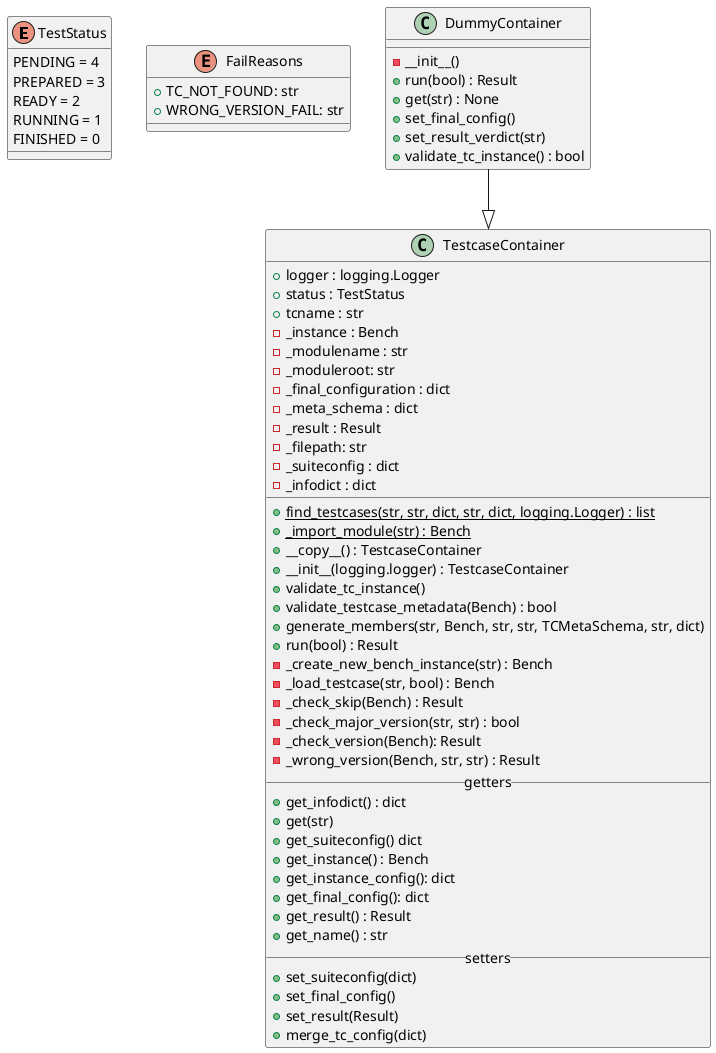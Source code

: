 @startuml

enum TestStatus {
PENDING = 4
PREPARED = 3
READY = 2
RUNNING = 1
FINISHED = 0
}

enum FailReasons {
+ TC_NOT_FOUND: str
+ WRONG_VERSION_FAIL: str
}

class TestcaseContainer {
+ logger : logging.Logger
+ status : TestStatus
+ tcname : str
- _instance : Bench
- _modulename : str
- _moduleroot: str
- _final_configuration : dict
- _meta_schema : dict
- _result : Result
- _filepath: str
- _suiteconfig : dict
- _infodict : dict
__
+ {static} find_testcases(str, str, dict, str, dict, logging.Logger) : list
+ {static} _import_module(str) : Bench
+ __copy__() : TestcaseContainer
+ __init__(logging.logger) : TestcaseContainer
+ validate_tc_instance()
+ validate_testcase_metadata(Bench) : bool
+ generate_members(str, Bench, str, str, TCMetaSchema, str, dict)
+ run(bool) : Result
- _create_new_bench_instance(str) : Bench
- _load_testcase(str, bool) : Bench
- _check_skip(Bench) : Result
- _check_major_version(str, str) : bool
- _check_version(Bench): Result
- _wrong_version(Bench, str, str) : Result
__ getters __
+ get_infodict() : dict
+ get(str)
+ get_suiteconfig() dict
+ get_instance() : Bench
+ get_instance_config(): dict
+ get_final_config(): dict
+ get_result() : Result
+ get_name() : str
__ setters __
+ set_suiteconfig(dict)
+ set_final_config()
+ set_result(Result)
+ merge_tc_config(dict)
}

class DummyContainer {

-__init__()
+run(bool) : Result
+get(str) : None
+set_final_config()
+set_result_verdict(str)
+validate_tc_instance() : bool
}

DummyContainer --|> TestcaseContainer
@enduml